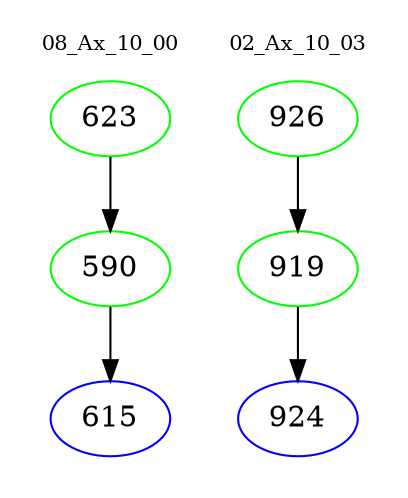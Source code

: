 digraph{
subgraph cluster_0 {
color = white
label = "08_Ax_10_00";
fontsize=10;
T0_623 [label="623", color="green"]
T0_623 -> T0_590 [color="black"]
T0_590 [label="590", color="green"]
T0_590 -> T0_615 [color="black"]
T0_615 [label="615", color="blue"]
}
subgraph cluster_1 {
color = white
label = "02_Ax_10_03";
fontsize=10;
T1_926 [label="926", color="green"]
T1_926 -> T1_919 [color="black"]
T1_919 [label="919", color="green"]
T1_919 -> T1_924 [color="black"]
T1_924 [label="924", color="blue"]
}
}
